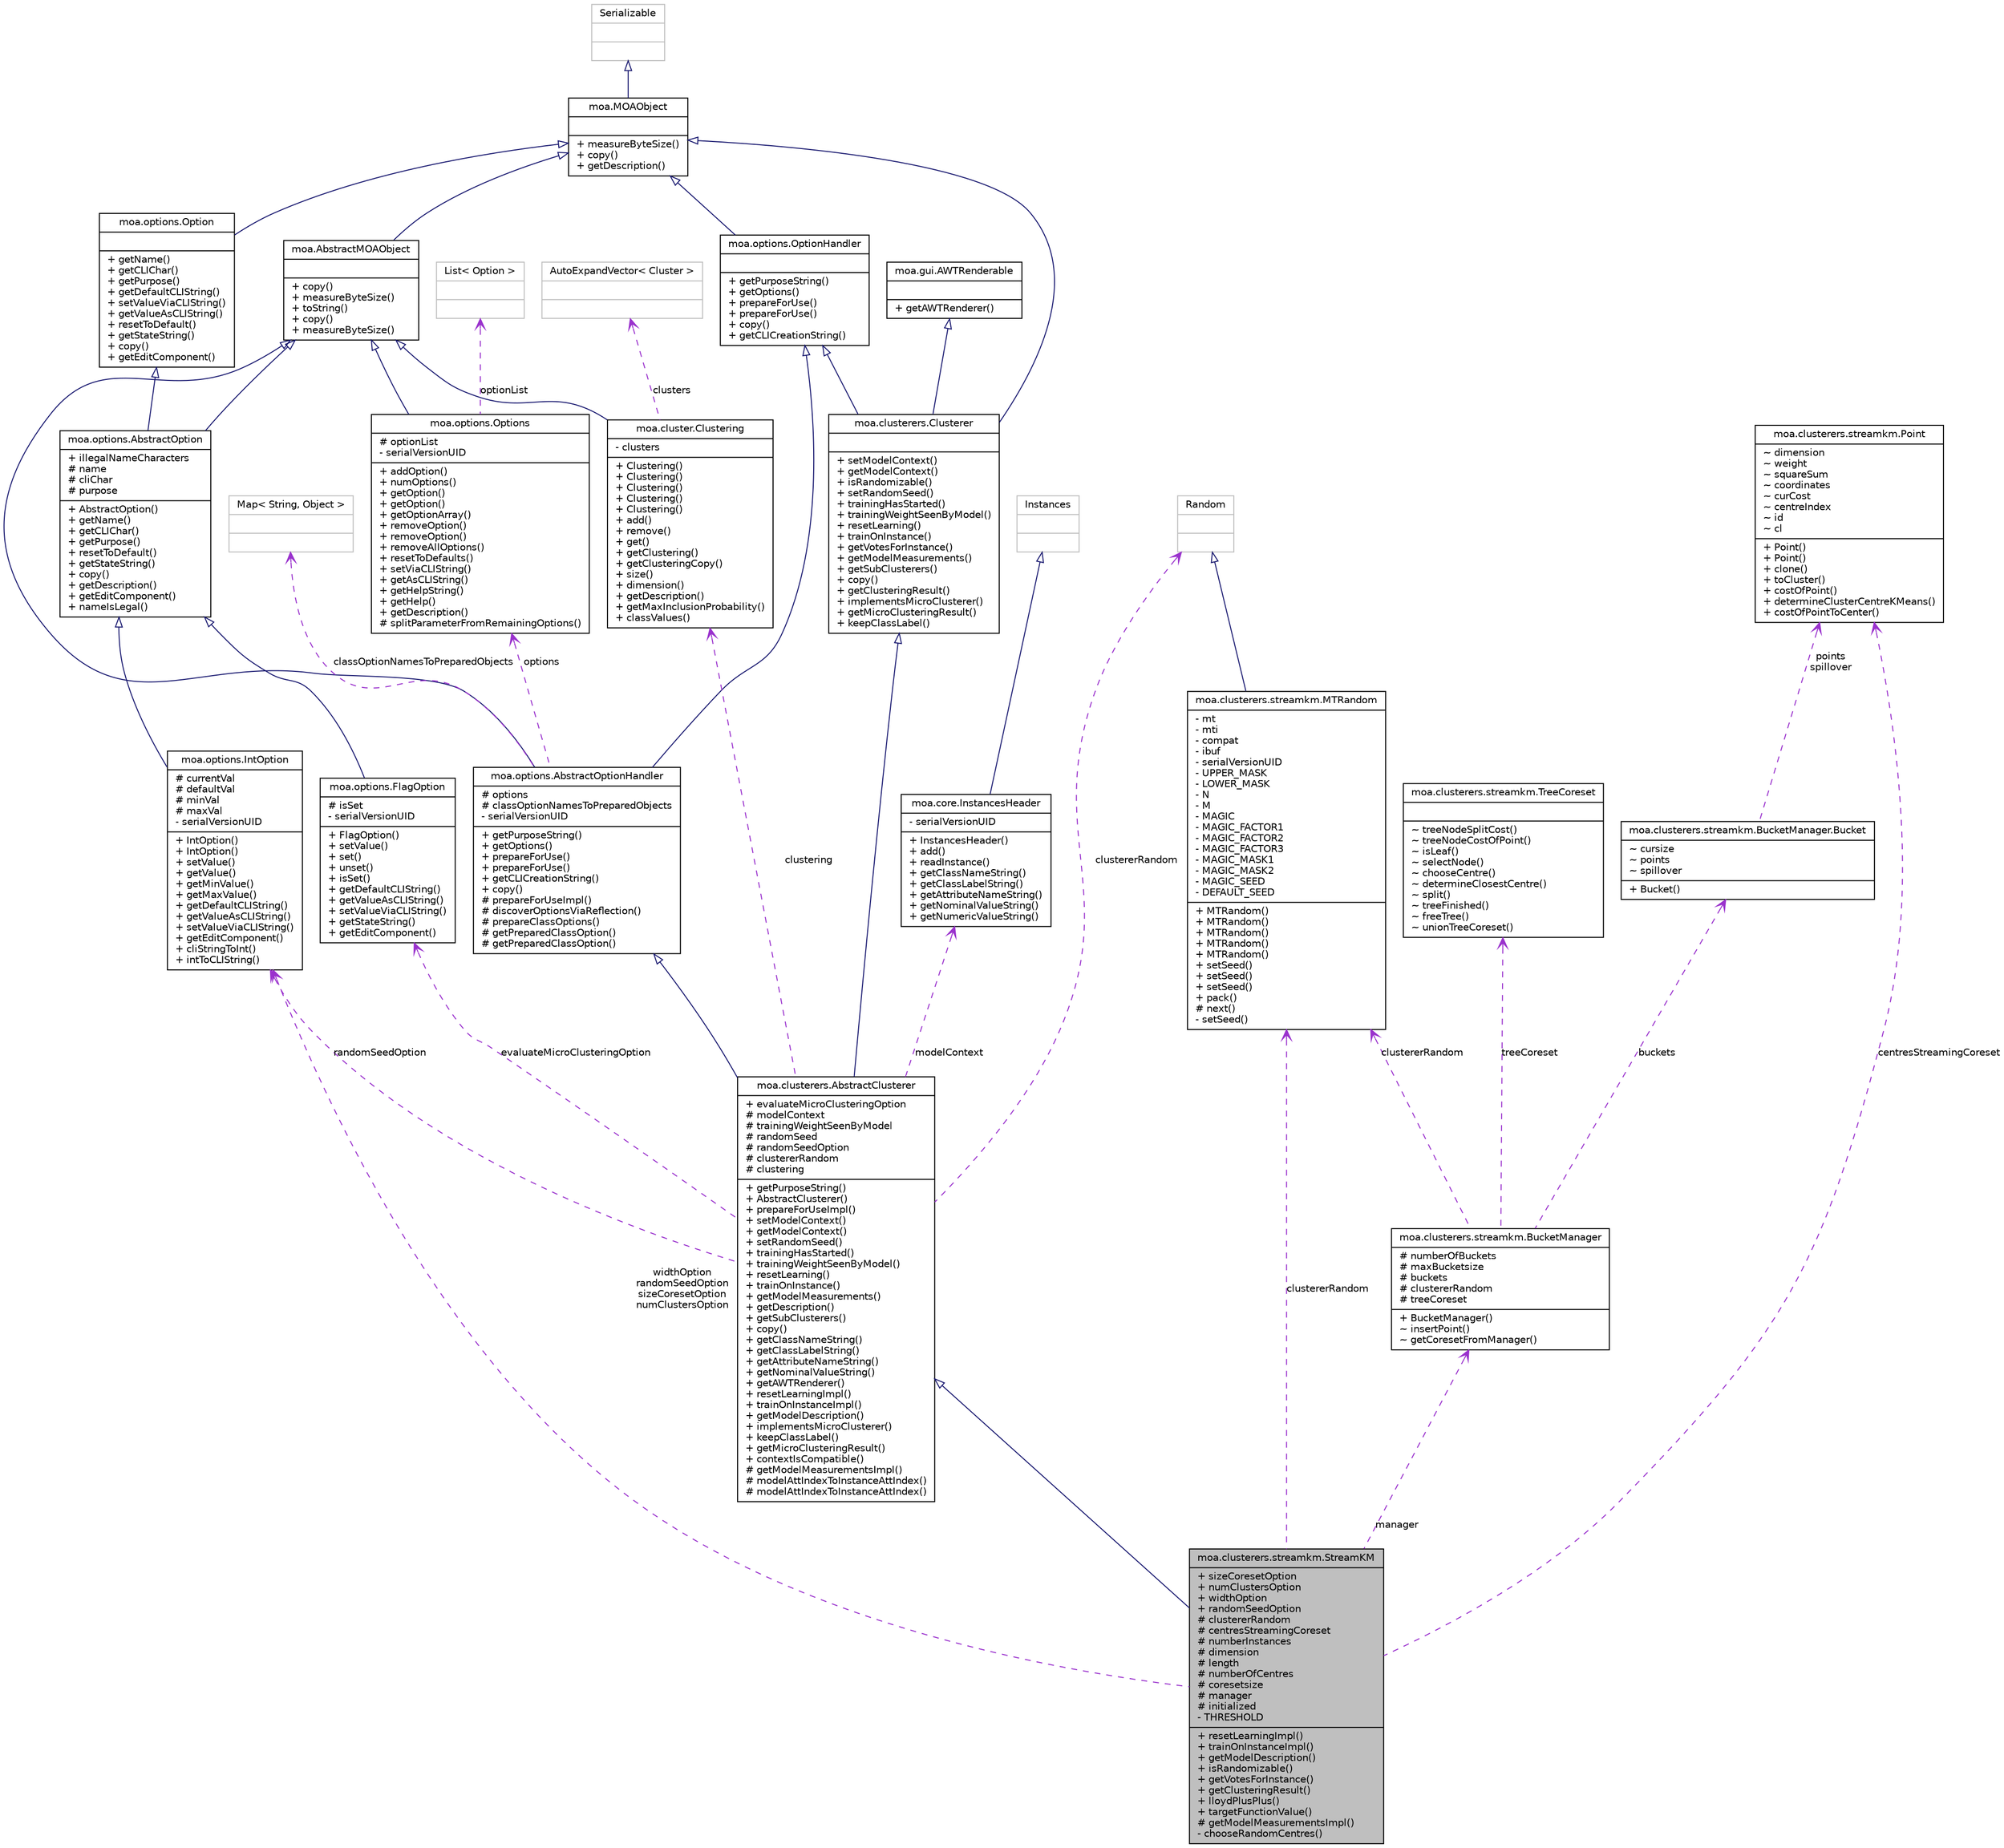 digraph G
{
  edge [fontname="Helvetica",fontsize="10",labelfontname="Helvetica",labelfontsize="10"];
  node [fontname="Helvetica",fontsize="10",shape=record];
  Node1 [label="{moa.clusterers.streamkm.StreamKM\n|+ sizeCoresetOption\l+ numClustersOption\l+ widthOption\l+ randomSeedOption\l# clustererRandom\l# centresStreamingCoreset\l# numberInstances\l# dimension\l# length\l# numberOfCentres\l# coresetsize\l# manager\l# initialized\l- THRESHOLD\l|+ resetLearningImpl()\l+ trainOnInstanceImpl()\l+ getModelDescription()\l+ isRandomizable()\l+ getVotesForInstance()\l+ getClusteringResult()\l+ lloydPlusPlus()\l+ targetFunctionValue()\l# getModelMeasurementsImpl()\l- chooseRandomCentres()\l}",height=0.2,width=0.4,color="black", fillcolor="grey75", style="filled" fontcolor="black"];
  Node2 -> Node1 [dir=back,color="midnightblue",fontsize="10",style="solid",arrowtail="empty",fontname="Helvetica"];
  Node2 [label="{moa.clusterers.AbstractClusterer\n|+ evaluateMicroClusteringOption\l# modelContext\l# trainingWeightSeenByModel\l# randomSeed\l# randomSeedOption\l# clustererRandom\l# clustering\l|+ getPurposeString()\l+ AbstractClusterer()\l+ prepareForUseImpl()\l+ setModelContext()\l+ getModelContext()\l+ setRandomSeed()\l+ trainingHasStarted()\l+ trainingWeightSeenByModel()\l+ resetLearning()\l+ trainOnInstance()\l+ getModelMeasurements()\l+ getDescription()\l+ getSubClusterers()\l+ copy()\l+ getClassNameString()\l+ getClassLabelString()\l+ getAttributeNameString()\l+ getNominalValueString()\l+ getAWTRenderer()\l+ resetLearningImpl()\l+ trainOnInstanceImpl()\l+ getModelDescription()\l+ implementsMicroClusterer()\l+ keepClassLabel()\l+ getMicroClusteringResult()\l+ contextIsCompatible()\l# getModelMeasurementsImpl()\l# modelAttIndexToInstanceAttIndex()\l# modelAttIndexToInstanceAttIndex()\l}",height=0.2,width=0.4,color="black", fillcolor="white", style="filled",URL="$classmoa_1_1clusterers_1_1AbstractClusterer.html"];
  Node3 -> Node2 [dir=back,color="midnightblue",fontsize="10",style="solid",arrowtail="empty",fontname="Helvetica"];
  Node3 [label="{moa.options.AbstractOptionHandler\n|# options\l# classOptionNamesToPreparedObjects\l- serialVersionUID\l|+ getPurposeString()\l+ getOptions()\l+ prepareForUse()\l+ prepareForUse()\l+ getCLICreationString()\l+ copy()\l# prepareForUseImpl()\l# discoverOptionsViaReflection()\l# prepareClassOptions()\l# getPreparedClassOption()\l# getPreparedClassOption()\l}",height=0.2,width=0.4,color="black", fillcolor="white", style="filled",URL="$classmoa_1_1options_1_1AbstractOptionHandler.html",tooltip="Abstract Option Handler."];
  Node4 -> Node3 [dir=back,color="midnightblue",fontsize="10",style="solid",arrowtail="empty",fontname="Helvetica"];
  Node4 [label="{moa.AbstractMOAObject\n||+ copy()\l+ measureByteSize()\l+ toString()\l+ copy()\l+ measureByteSize()\l}",height=0.2,width=0.4,color="black", fillcolor="white", style="filled",URL="$classmoa_1_1AbstractMOAObject.html",tooltip="Abstract MOA Object."];
  Node5 -> Node4 [dir=back,color="midnightblue",fontsize="10",style="solid",arrowtail="empty",fontname="Helvetica"];
  Node5 [label="{moa.MOAObject\n||+ measureByteSize()\l+ copy()\l+ getDescription()\l}",height=0.2,width=0.4,color="black", fillcolor="white", style="filled",URL="$interfacemoa_1_1MOAObject.html",tooltip="Interface implemented by classes in MOA, so that all are serializable, can produce..."];
  Node6 -> Node5 [dir=back,color="midnightblue",fontsize="10",style="solid",arrowtail="empty",fontname="Helvetica"];
  Node6 [label="{Serializable\n||}",height=0.2,width=0.4,color="grey75", fillcolor="white", style="filled"];
  Node7 -> Node3 [dir=back,color="midnightblue",fontsize="10",style="solid",arrowtail="empty",fontname="Helvetica"];
  Node7 [label="{moa.options.OptionHandler\n||+ getPurposeString()\l+ getOptions()\l+ prepareForUse()\l+ prepareForUse()\l+ copy()\l+ getCLICreationString()\l}",height=0.2,width=0.4,color="black", fillcolor="white", style="filled",URL="$interfacemoa_1_1options_1_1OptionHandler.html",tooltip="Interface representing an object that handles options or parameters."];
  Node5 -> Node7 [dir=back,color="midnightblue",fontsize="10",style="solid",arrowtail="empty",fontname="Helvetica"];
  Node8 -> Node3 [dir=back,color="darkorchid3",fontsize="10",style="dashed",label="classOptionNamesToPreparedObjects",arrowtail="open",fontname="Helvetica"];
  Node8 [label="{Map\< String, Object \>\n||}",height=0.2,width=0.4,color="grey75", fillcolor="white", style="filled"];
  Node9 -> Node3 [dir=back,color="darkorchid3",fontsize="10",style="dashed",label="options",arrowtail="open",fontname="Helvetica"];
  Node9 [label="{moa.options.Options\n|# optionList\l- serialVersionUID\l|+ addOption()\l+ numOptions()\l+ getOption()\l+ getOption()\l+ getOptionArray()\l+ removeOption()\l+ removeOption()\l+ removeAllOptions()\l+ resetToDefaults()\l+ setViaCLIString()\l+ getAsCLIString()\l+ getHelpString()\l+ getHelp()\l+ getDescription()\l# splitParameterFromRemainingOptions()\l}",height=0.2,width=0.4,color="black", fillcolor="white", style="filled",URL="$classmoa_1_1options_1_1Options.html",tooltip="File option."];
  Node4 -> Node9 [dir=back,color="midnightblue",fontsize="10",style="solid",arrowtail="empty",fontname="Helvetica"];
  Node10 -> Node9 [dir=back,color="darkorchid3",fontsize="10",style="dashed",label="optionList",arrowtail="open",fontname="Helvetica"];
  Node10 [label="{List\< Option \>\n||}",height=0.2,width=0.4,color="grey75", fillcolor="white", style="filled"];
  Node11 -> Node2 [dir=back,color="midnightblue",fontsize="10",style="solid",arrowtail="empty",fontname="Helvetica"];
  Node11 [label="{moa.clusterers.Clusterer\n||+ setModelContext()\l+ getModelContext()\l+ isRandomizable()\l+ setRandomSeed()\l+ trainingHasStarted()\l+ trainingWeightSeenByModel()\l+ resetLearning()\l+ trainOnInstance()\l+ getVotesForInstance()\l+ getModelMeasurements()\l+ getSubClusterers()\l+ copy()\l+ getClusteringResult()\l+ implementsMicroClusterer()\l+ getMicroClusteringResult()\l+ keepClassLabel()\l}",height=0.2,width=0.4,color="black", fillcolor="white", style="filled",URL="$interfacemoa_1_1clusterers_1_1Clusterer.html"];
  Node5 -> Node11 [dir=back,color="midnightblue",fontsize="10",style="solid",arrowtail="empty",fontname="Helvetica"];
  Node7 -> Node11 [dir=back,color="midnightblue",fontsize="10",style="solid",arrowtail="empty",fontname="Helvetica"];
  Node12 -> Node11 [dir=back,color="midnightblue",fontsize="10",style="solid",arrowtail="empty",fontname="Helvetica"];
  Node12 [label="{moa.gui.AWTRenderable\n||+ getAWTRenderer()\l}",height=0.2,width=0.4,color="black", fillcolor="white", style="filled",URL="$interfacemoa_1_1gui_1_1AWTRenderable.html",tooltip="Interface representing a component that is renderable."];
  Node13 -> Node2 [dir=back,color="darkorchid3",fontsize="10",style="dashed",label="clustering",arrowtail="open",fontname="Helvetica"];
  Node13 [label="{moa.cluster.Clustering\n|- clusters\l|+ Clustering()\l+ Clustering()\l+ Clustering()\l+ Clustering()\l+ Clustering()\l+ add()\l+ remove()\l+ get()\l+ getClustering()\l+ getClusteringCopy()\l+ size()\l+ dimension()\l+ getDescription()\l+ getMaxInclusionProbability()\l+ classValues()\l}",height=0.2,width=0.4,color="black", fillcolor="white", style="filled",URL="$classmoa_1_1cluster_1_1Clustering.html"];
  Node4 -> Node13 [dir=back,color="midnightblue",fontsize="10",style="solid",arrowtail="empty",fontname="Helvetica"];
  Node14 -> Node13 [dir=back,color="darkorchid3",fontsize="10",style="dashed",label="clusters",arrowtail="open",fontname="Helvetica"];
  Node14 [label="{AutoExpandVector\< Cluster \>\n||}",height=0.2,width=0.4,color="grey75", fillcolor="white", style="filled"];
  Node15 -> Node2 [dir=back,color="darkorchid3",fontsize="10",style="dashed",label="randomSeedOption",arrowtail="open",fontname="Helvetica"];
  Node15 [label="{moa.options.IntOption\n|# currentVal\l# defaultVal\l# minVal\l# maxVal\l- serialVersionUID\l|+ IntOption()\l+ IntOption()\l+ setValue()\l+ getValue()\l+ getMinValue()\l+ getMaxValue()\l+ getDefaultCLIString()\l+ getValueAsCLIString()\l+ setValueViaCLIString()\l+ getEditComponent()\l+ cliStringToInt()\l+ intToCLIString()\l}",height=0.2,width=0.4,color="black", fillcolor="white", style="filled",URL="$classmoa_1_1options_1_1IntOption.html",tooltip="Int option."];
  Node16 -> Node15 [dir=back,color="midnightblue",fontsize="10",style="solid",arrowtail="empty",fontname="Helvetica"];
  Node16 [label="{moa.options.AbstractOption\n|+ illegalNameCharacters\l# name\l# cliChar\l# purpose\l|+ AbstractOption()\l+ getName()\l+ getCLIChar()\l+ getPurpose()\l+ resetToDefault()\l+ getStateString()\l+ copy()\l+ getDescription()\l+ getEditComponent()\l+ nameIsLegal()\l}",height=0.2,width=0.4,color="black", fillcolor="white", style="filled",URL="$classmoa_1_1options_1_1AbstractOption.html",tooltip="Abstract option."];
  Node4 -> Node16 [dir=back,color="midnightblue",fontsize="10",style="solid",arrowtail="empty",fontname="Helvetica"];
  Node17 -> Node16 [dir=back,color="midnightblue",fontsize="10",style="solid",arrowtail="empty",fontname="Helvetica"];
  Node17 [label="{moa.options.Option\n||+ getName()\l+ getCLIChar()\l+ getPurpose()\l+ getDefaultCLIString()\l+ setValueViaCLIString()\l+ getValueAsCLIString()\l+ resetToDefault()\l+ getStateString()\l+ copy()\l+ getEditComponent()\l}",height=0.2,width=0.4,color="black", fillcolor="white", style="filled",URL="$interfacemoa_1_1options_1_1Option.html",tooltip="Interface representing an option or parameter."];
  Node5 -> Node17 [dir=back,color="midnightblue",fontsize="10",style="solid",arrowtail="empty",fontname="Helvetica"];
  Node18 -> Node2 [dir=back,color="darkorchid3",fontsize="10",style="dashed",label="modelContext",arrowtail="open",fontname="Helvetica"];
  Node18 [label="{moa.core.InstancesHeader\n|- serialVersionUID\l|+ InstancesHeader()\l+ add()\l+ readInstance()\l+ getClassNameString()\l+ getClassLabelString()\l+ getAttributeNameString()\l+ getNominalValueString()\l+ getNumericValueString()\l}",height=0.2,width=0.4,color="black", fillcolor="white", style="filled",URL="$classmoa_1_1core_1_1InstancesHeader.html",tooltip="Class for storing the header or context of a data stream."];
  Node19 -> Node18 [dir=back,color="midnightblue",fontsize="10",style="solid",arrowtail="empty",fontname="Helvetica"];
  Node19 [label="{Instances\n||}",height=0.2,width=0.4,color="grey75", fillcolor="white", style="filled"];
  Node20 -> Node2 [dir=back,color="darkorchid3",fontsize="10",style="dashed",label="evaluateMicroClusteringOption",arrowtail="open",fontname="Helvetica"];
  Node20 [label="{moa.options.FlagOption\n|# isSet\l- serialVersionUID\l|+ FlagOption()\l+ setValue()\l+ set()\l+ unset()\l+ isSet()\l+ getDefaultCLIString()\l+ getValueAsCLIString()\l+ setValueViaCLIString()\l+ getStateString()\l+ getEditComponent()\l}",height=0.2,width=0.4,color="black", fillcolor="white", style="filled",URL="$classmoa_1_1options_1_1FlagOption.html",tooltip="Flag option."];
  Node16 -> Node20 [dir=back,color="midnightblue",fontsize="10",style="solid",arrowtail="empty",fontname="Helvetica"];
  Node21 -> Node2 [dir=back,color="darkorchid3",fontsize="10",style="dashed",label="clustererRandom",arrowtail="open",fontname="Helvetica"];
  Node21 [label="{Random\n||}",height=0.2,width=0.4,color="grey75", fillcolor="white", style="filled"];
  Node22 -> Node1 [dir=back,color="darkorchid3",fontsize="10",style="dashed",label="clustererRandom",arrowtail="open",fontname="Helvetica"];
  Node22 [label="{moa.clusterers.streamkm.MTRandom\n|- mt\l- mti\l- compat\l- ibuf\l- serialVersionUID\l- UPPER_MASK\l- LOWER_MASK\l- N\l- M\l- MAGIC\l- MAGIC_FACTOR1\l- MAGIC_FACTOR2\l- MAGIC_FACTOR3\l- MAGIC_MASK1\l- MAGIC_MASK2\l- MAGIC_SEED\l- DEFAULT_SEED\l|+ MTRandom()\l+ MTRandom()\l+ MTRandom()\l+ MTRandom()\l+ MTRandom()\l+ setSeed()\l+ setSeed()\l+ setSeed()\l+ pack()\l# next()\l- setSeed()\l}",height=0.2,width=0.4,color="black", fillcolor="white", style="filled",URL="$classmoa_1_1clusterers_1_1streamkm_1_1MTRandom.html"];
  Node21 -> Node22 [dir=back,color="midnightblue",fontsize="10",style="solid",arrowtail="empty",fontname="Helvetica"];
  Node15 -> Node1 [dir=back,color="darkorchid3",fontsize="10",style="dashed",label="widthOption\nrandomSeedOption\nsizeCoresetOption\nnumClustersOption",arrowtail="open",fontname="Helvetica"];
  Node23 -> Node1 [dir=back,color="darkorchid3",fontsize="10",style="dashed",label="manager",arrowtail="open",fontname="Helvetica"];
  Node23 [label="{moa.clusterers.streamkm.BucketManager\n|# numberOfBuckets\l# maxBucketsize\l# buckets\l# clustererRandom\l# treeCoreset\l|+ BucketManager()\l~ insertPoint()\l~ getCoresetFromManager()\l}",height=0.2,width=0.4,color="black", fillcolor="white", style="filled",URL="$classmoa_1_1clusterers_1_1streamkm_1_1BucketManager.html"];
  Node22 -> Node23 [dir=back,color="darkorchid3",fontsize="10",style="dashed",label="clustererRandom",arrowtail="open",fontname="Helvetica"];
  Node24 -> Node23 [dir=back,color="darkorchid3",fontsize="10",style="dashed",label="treeCoreset",arrowtail="open",fontname="Helvetica"];
  Node24 [label="{moa.clusterers.streamkm.TreeCoreset\n||~ treeNodeSplitCost()\l~ treeNodeCostOfPoint()\l~ isLeaf()\l~ selectNode()\l~ chooseCentre()\l~ determineClosestCentre()\l~ split()\l~ treeFinished()\l~ freeTree()\l~ unionTreeCoreset()\l}",height=0.2,width=0.4,color="black", fillcolor="white", style="filled",URL="$classmoa_1_1clusterers_1_1streamkm_1_1TreeCoreset.html"];
  Node25 -> Node23 [dir=back,color="darkorchid3",fontsize="10",style="dashed",label="buckets",arrowtail="open",fontname="Helvetica"];
  Node25 [label="{moa.clusterers.streamkm.BucketManager.Bucket\n|~ cursize\l~ points\l~ spillover\l|+ Bucket()\l}",height=0.2,width=0.4,color="black", fillcolor="white", style="filled",URL="$classmoa_1_1clusterers_1_1streamkm_1_1BucketManager_1_1Bucket.html"];
  Node26 -> Node25 [dir=back,color="darkorchid3",fontsize="10",style="dashed",label="points\nspillover",arrowtail="open",fontname="Helvetica"];
  Node26 [label="{moa.clusterers.streamkm.Point\n|~ dimension\l~ weight\l~ squareSum\l~ coordinates\l~ curCost\l~ centreIndex\l~ id\l~ cl\l|+ Point()\l+ Point()\l+ clone()\l+ toCluster()\l+ costOfPoint()\l+ determineClusterCentreKMeans()\l+ costOfPointToCenter()\l}",height=0.2,width=0.4,color="black", fillcolor="white", style="filled",URL="$classmoa_1_1clusterers_1_1streamkm_1_1Point.html"];
  Node26 -> Node1 [dir=back,color="darkorchid3",fontsize="10",style="dashed",label="centresStreamingCoreset",arrowtail="open",fontname="Helvetica"];
}
